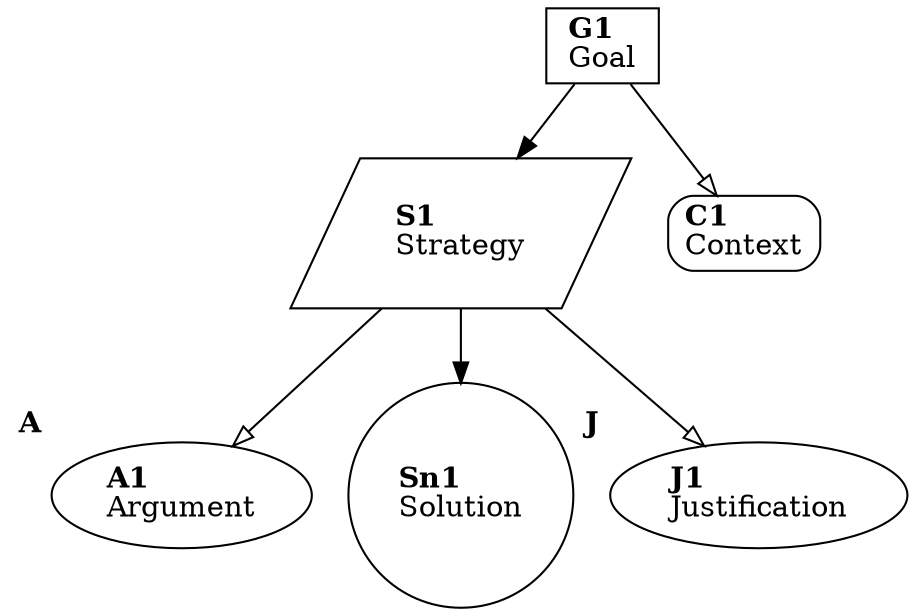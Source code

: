 ## {'G1': ['Goal', {'supportedBy': ['S1', 'C1']}], 'S1': ['Strategy', {'supportedBy': ['A1', 'Sn1', 'J1']}], 'A1': ['Argument'], 'Sn1': ['Solution'], 'J1': ['Justification'], 'C1': ['Context']}


digraph "example.gsn.yaml" {
  forcelabels=true;

  ## Elements
  "G1" [shape="box", label=<<B>G1</B><BR align="left"/>Goal>];
  "S1" [shape="parallelogram", label=<<B>S1</B><BR align="left"/>Strategy>];
  "A1" [shape="oval", xlabel=< <B>A</B> >, label=<<B>A1</B><BR align="left"/>Argument>];
  "Sn1" [shape="circle", label=<<B>Sn1</B><BR align="left"/>Solution>];
  "J1" [shape="oval", xlabel=< <B>J</B> >, label=<<B>J1</B><BR align="left"/>Justification>];
  "C1" [shape="box", style="rounded", label=<<B>C1</B><BR align="left"/>Context>];

  ## Relations
  "G1" -> "S1" ;
  "G1" -> "C1" [arrowhead="empty"];
  "S1" -> "A1" [arrowhead="empty"];
  "S1" -> "Sn1" ;
  "S1" -> "J1" [arrowhead="empty"];
}

